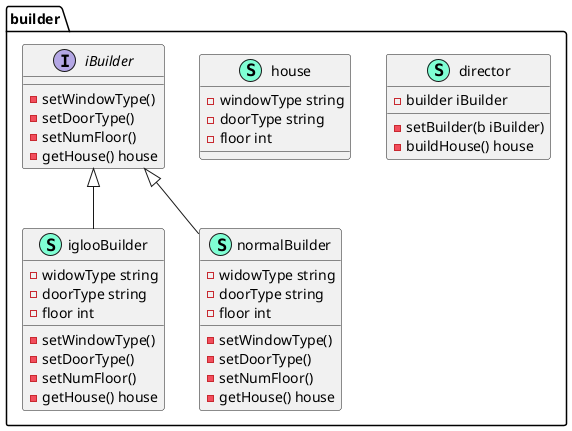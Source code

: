 @startuml
namespace builder {
    class director << (S,Aquamarine) >> {
        - builder iBuilder

        - setBuilder(b iBuilder) 
        - buildHouse() house

    }
    class house << (S,Aquamarine) >> {
        - windowType string
        - doorType string
        - floor int

    }
    interface iBuilder  {
        - setWindowType() 
        - setDoorType() 
        - setNumFloor() 
        - getHouse() house

    }
    class iglooBuilder << (S,Aquamarine) >> {
        - widowType string
        - doorType string
        - floor int

        - setWindowType() 
        - setDoorType() 
        - setNumFloor() 
        - getHouse() house

    }
    class normalBuilder << (S,Aquamarine) >> {
        - widowType string
        - doorType string
        - floor int

        - setWindowType() 
        - setDoorType() 
        - setNumFloor() 
        - getHouse() house

    }
}

"builder.iBuilder" <|-- "builder.iglooBuilder"
"builder.iBuilder" <|-- "builder.normalBuilder"

@enduml
